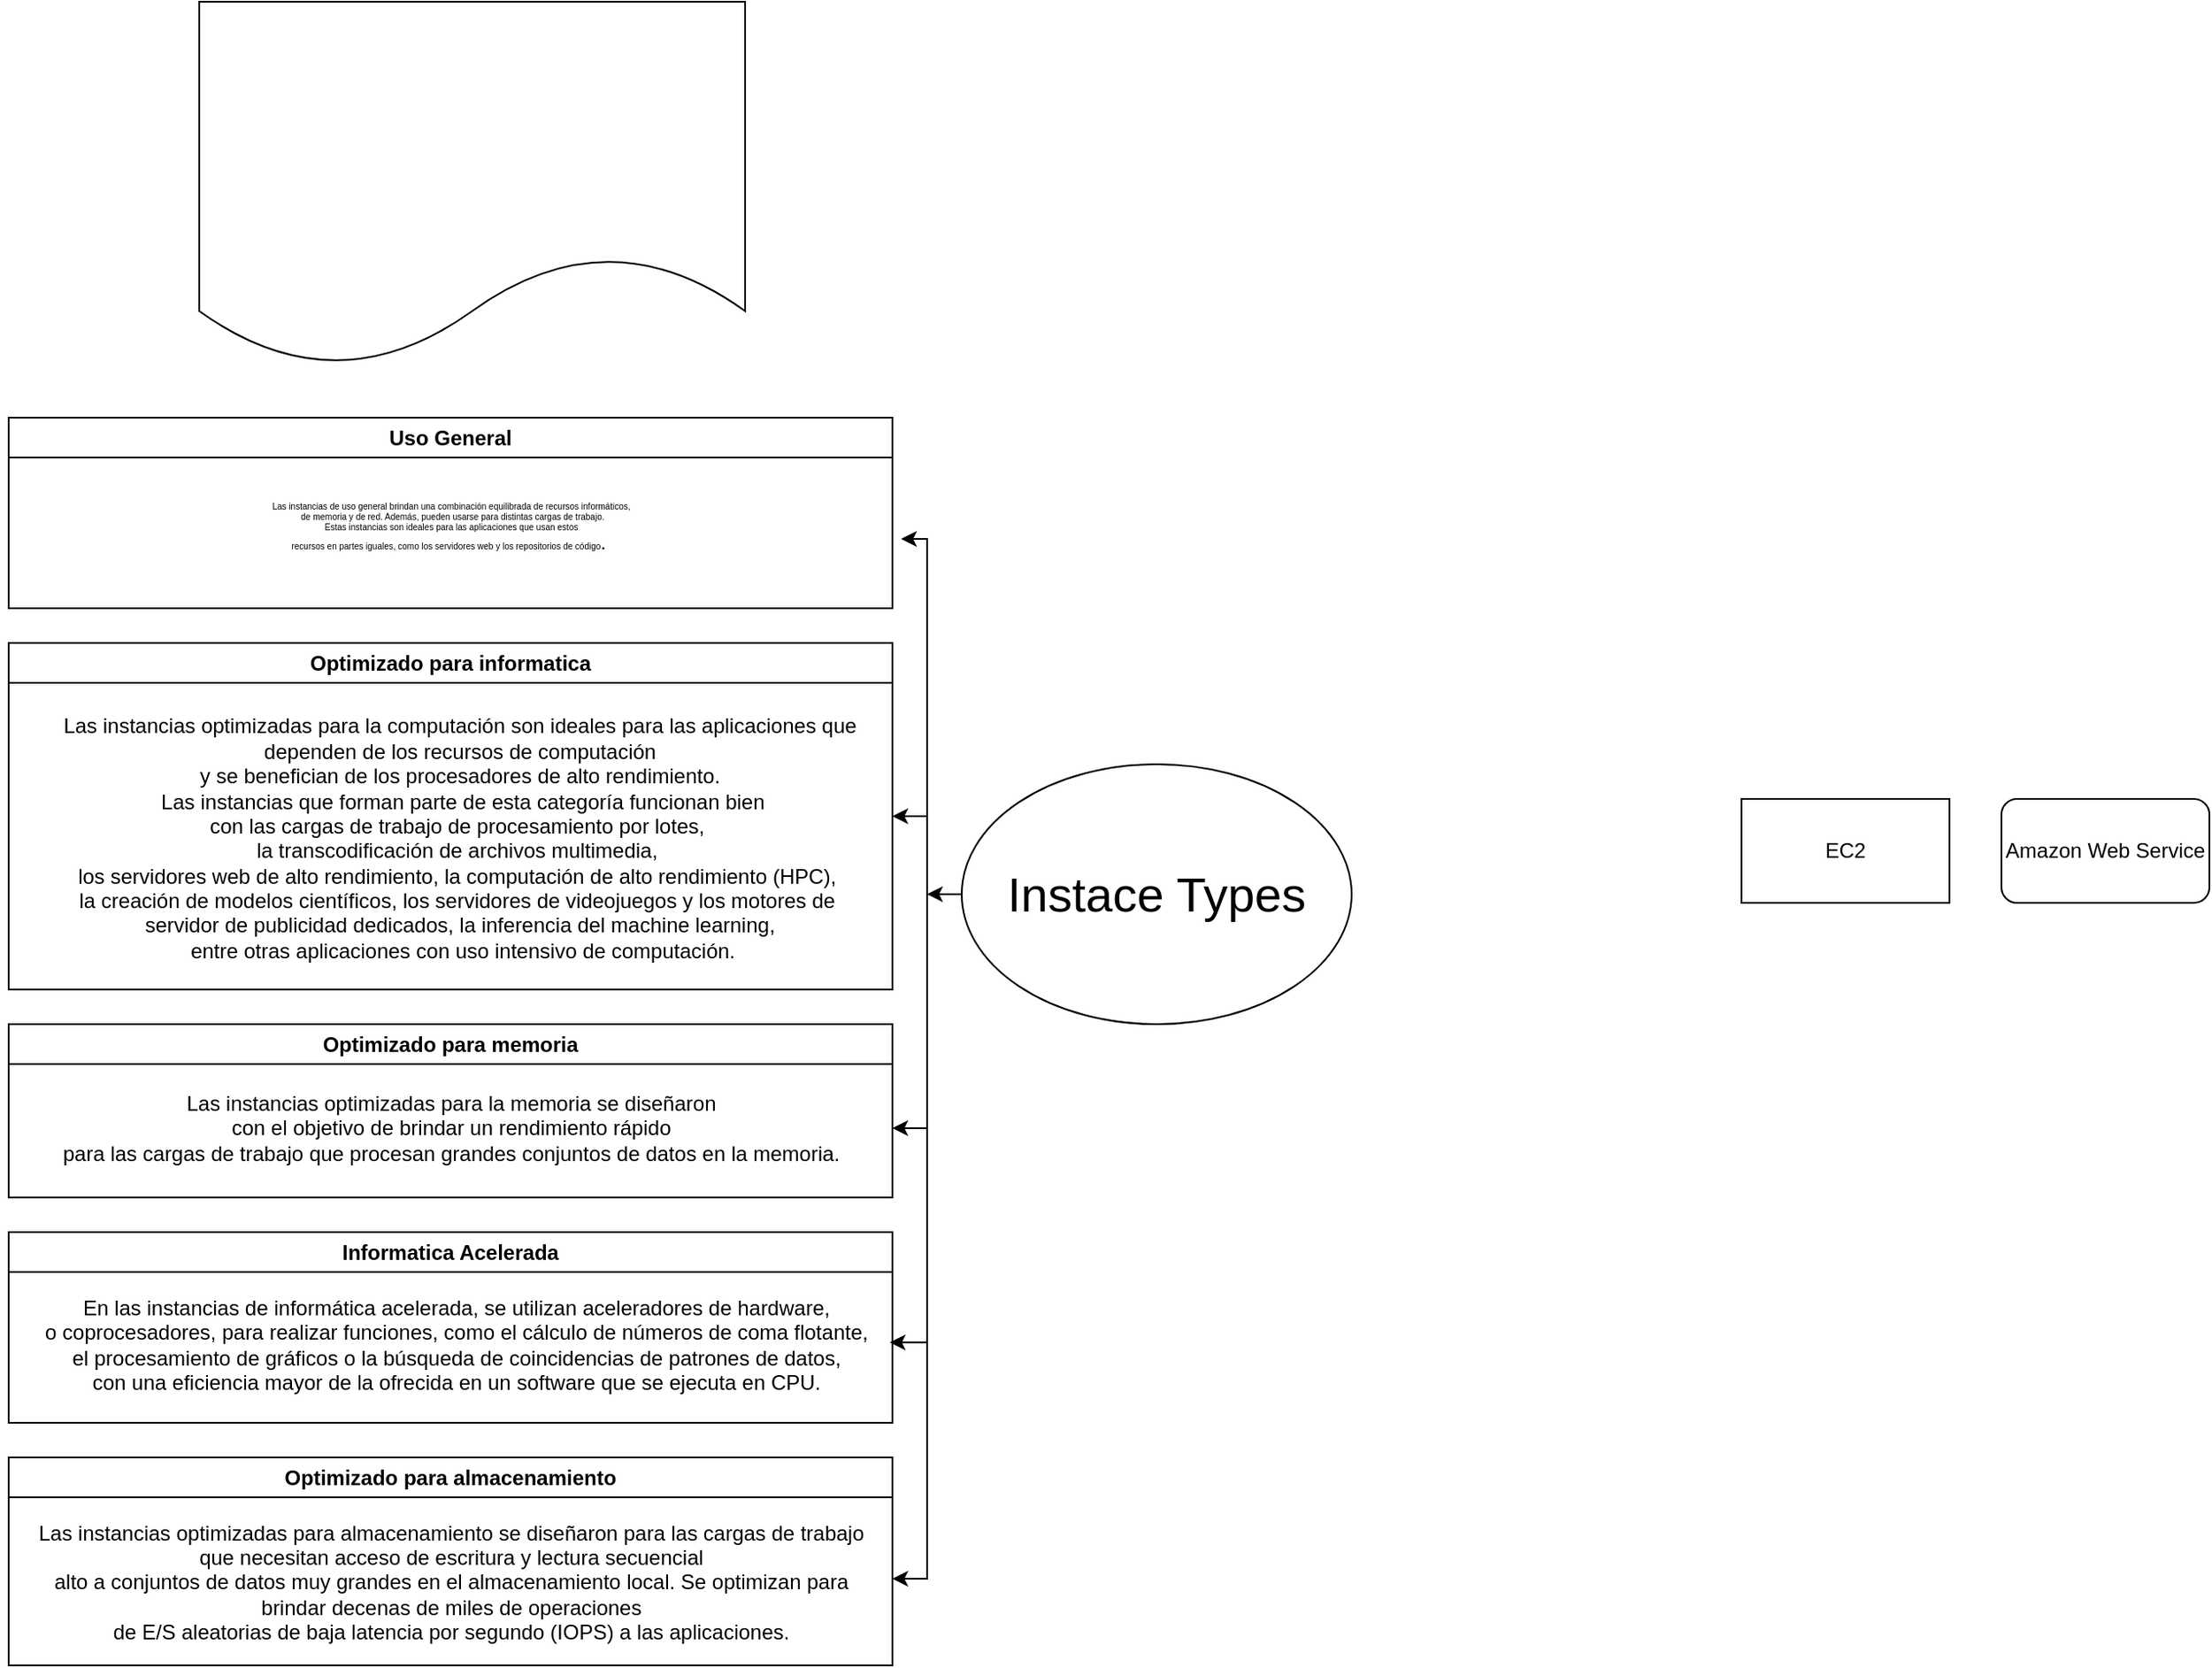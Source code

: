 <mxfile version="21.3.6" type="github">
  <diagram name="Página-1" id="7uCXfXIc8fd2pdZziexb">
    <mxGraphModel dx="2864" dy="2249" grid="1" gridSize="10" guides="1" tooltips="1" connect="1" arrows="1" fold="1" page="1" pageScale="1" pageWidth="827" pageHeight="1169" math="0" shadow="0">
      <root>
        <mxCell id="0" />
        <mxCell id="1" parent="0" />
        <mxCell id="kZv1v513atMaFXBSJFO3-1" value="Amazon Web Service" style="rounded=1;whiteSpace=wrap;html=1;" parent="1" vertex="1">
          <mxGeometry x="350" y="270" width="120" height="60" as="geometry" />
        </mxCell>
        <mxCell id="wzusWgHNVMKydE2oBifo-2" value="EC2&lt;br&gt;" style="rounded=0;whiteSpace=wrap;html=1;" vertex="1" parent="1">
          <mxGeometry x="200" y="270" width="120" height="60" as="geometry" />
        </mxCell>
        <mxCell id="wzusWgHNVMKydE2oBifo-9" style="edgeStyle=orthogonalEdgeStyle;rounded=0;orthogonalLoop=1;jettySize=auto;html=1;" edge="1" parent="1" target="wzusWgHNVMKydE2oBifo-8">
          <mxGeometry relative="1" as="geometry">
            <mxPoint x="-260" y="325" as="sourcePoint" />
            <Array as="points">
              <mxPoint x="-270" y="325" />
              <mxPoint x="-270" y="120" />
            </Array>
          </mxGeometry>
        </mxCell>
        <mxCell id="wzusWgHNVMKydE2oBifo-12" style="edgeStyle=orthogonalEdgeStyle;rounded=0;orthogonalLoop=1;jettySize=auto;html=1;exitX=0;exitY=0.5;exitDx=0;exitDy=0;entryX=1;entryY=0.5;entryDx=0;entryDy=0;" edge="1" parent="1" source="wzusWgHNVMKydE2oBifo-4" target="wzusWgHNVMKydE2oBifo-10">
          <mxGeometry relative="1" as="geometry" />
        </mxCell>
        <mxCell id="wzusWgHNVMKydE2oBifo-15" style="edgeStyle=orthogonalEdgeStyle;rounded=0;orthogonalLoop=1;jettySize=auto;html=1;" edge="1" parent="1" source="wzusWgHNVMKydE2oBifo-4">
          <mxGeometry relative="1" as="geometry">
            <mxPoint x="-270" y="325" as="targetPoint" />
          </mxGeometry>
        </mxCell>
        <mxCell id="wzusWgHNVMKydE2oBifo-16" style="edgeStyle=orthogonalEdgeStyle;rounded=0;orthogonalLoop=1;jettySize=auto;html=1;" edge="1" parent="1" source="wzusWgHNVMKydE2oBifo-4">
          <mxGeometry relative="1" as="geometry">
            <mxPoint x="-290" y="460" as="targetPoint" />
            <Array as="points">
              <mxPoint x="-270" y="325" />
              <mxPoint x="-270" y="460" />
              <mxPoint x="-290" y="460" />
            </Array>
          </mxGeometry>
        </mxCell>
        <mxCell id="wzusWgHNVMKydE2oBifo-22" style="edgeStyle=orthogonalEdgeStyle;rounded=0;orthogonalLoop=1;jettySize=auto;html=1;entryX=1.001;entryY=0.48;entryDx=0;entryDy=0;entryPerimeter=0;" edge="1" parent="1" source="wzusWgHNVMKydE2oBifo-4" target="wzusWgHNVMKydE2oBifo-19">
          <mxGeometry relative="1" as="geometry">
            <Array as="points">
              <mxPoint x="-270" y="325" />
              <mxPoint x="-270" y="584" />
            </Array>
          </mxGeometry>
        </mxCell>
        <mxCell id="wzusWgHNVMKydE2oBifo-27" style="edgeStyle=orthogonalEdgeStyle;rounded=0;orthogonalLoop=1;jettySize=auto;html=1;" edge="1" parent="1" source="wzusWgHNVMKydE2oBifo-4">
          <mxGeometry relative="1" as="geometry">
            <mxPoint x="-290" y="720" as="targetPoint" />
            <Array as="points">
              <mxPoint x="-270" y="325" />
              <mxPoint x="-270" y="720" />
              <mxPoint x="-290" y="720" />
            </Array>
          </mxGeometry>
        </mxCell>
        <mxCell id="wzusWgHNVMKydE2oBifo-4" value="&lt;font style=&quot;font-size: 28px;&quot;&gt;Instace Types&lt;/font&gt;" style="ellipse;whiteSpace=wrap;html=1;" vertex="1" parent="1">
          <mxGeometry x="-250" y="250" width="225" height="150" as="geometry" />
        </mxCell>
        <mxCell id="wzusWgHNVMKydE2oBifo-5" value="Uso General" style="swimlane;whiteSpace=wrap;html=1;" vertex="1" parent="1">
          <mxGeometry x="-800" y="50" width="510" height="110" as="geometry" />
        </mxCell>
        <mxCell id="wzusWgHNVMKydE2oBifo-8" value="&lt;div style=&quot;font-size: 5px;&quot;&gt;Las instancias de uso general brindan una combinación equilibrada de recursos informáticos&lt;span style=&quot;background-color: initial;&quot;&gt;,&lt;/span&gt;&lt;/div&gt;&lt;div style=&quot;font-size: 5px;&quot;&gt;&lt;span style=&quot;background-color: initial;&quot;&gt;&amp;nbsp;de memoria y de red. Además, pueden usarse para distintas cargas de trabajo.&lt;/span&gt;&lt;/div&gt;&lt;div style=&quot;font-size: 5px;&quot;&gt;&lt;span style=&quot;background-color: initial;&quot;&gt;Estas instancias son ideales para las aplicaciones que us&lt;/span&gt;&lt;span style=&quot;background-color: initial;&quot;&gt;an estos&lt;/span&gt;&lt;/div&gt;&lt;div style=&quot;font-size: 5px;&quot;&gt;&lt;span style=&quot;background-color: initial;&quot;&gt;recursos en partes iguales, como los servidores web y los repositorios de código&lt;/span&gt;&lt;span style=&quot;font-size: 11px; background-color: initial;&quot;&gt;.&amp;nbsp;&lt;/span&gt;&lt;/div&gt;" style="text;html=1;align=center;verticalAlign=middle;resizable=0;points=[];autosize=1;strokeColor=none;fillColor=none;" vertex="1" parent="wzusWgHNVMKydE2oBifo-5">
          <mxGeometry x="-5" y="28" width="520" height="70" as="geometry" />
        </mxCell>
        <mxCell id="wzusWgHNVMKydE2oBifo-10" value="Optimizado para informatica" style="swimlane;whiteSpace=wrap;html=1;" vertex="1" parent="1">
          <mxGeometry x="-800" y="180" width="510" height="200" as="geometry" />
        </mxCell>
        <mxCell id="wzusWgHNVMKydE2oBifo-11" value="&lt;div&gt;Las instancias optimizadas para la computación son ideales para las aplicaciones que&lt;/div&gt;&lt;div&gt;&amp;nbsp;dependen de los recursos de computación&amp;nbsp;&lt;/div&gt;&lt;div&gt;y se benefician de los procesadores de alto rendimiento.&lt;/div&gt;&lt;div&gt;&amp;nbsp;Las instancias que forman parte de esta categoría funcionan bien&lt;/div&gt;&lt;div&gt;con las cargas de trabajo de procesamiento por lotes,&amp;nbsp;&lt;/div&gt;&lt;div&gt;la transcodificación de archivos multimedia,&amp;nbsp;&lt;/div&gt;&lt;div&gt;los servidores web de alto rendimiento, la computación de alto rendimiento (HPC),&amp;nbsp;&lt;/div&gt;&lt;div&gt;la creación de modelos científicos, los servidores de videojuegos y los motores de&amp;nbsp;&lt;/div&gt;&lt;div&gt;servidor de publicidad dedicados, la inferencia del machine learning,&lt;/div&gt;&lt;div&gt;&amp;nbsp;entre otras aplicaciones con uso intensivo de computación.&lt;/div&gt;&lt;div&gt;&lt;br&gt;&lt;/div&gt;" style="text;html=1;align=center;verticalAlign=middle;resizable=0;points=[];autosize=1;strokeColor=none;fillColor=none;" vertex="1" parent="wzusWgHNVMKydE2oBifo-10">
          <mxGeometry x="20" y="35" width="480" height="170" as="geometry" />
        </mxCell>
        <mxCell id="wzusWgHNVMKydE2oBifo-13" value="Optimizado para memoria" style="swimlane;whiteSpace=wrap;html=1;" vertex="1" parent="1">
          <mxGeometry x="-800" y="400" width="510" height="100" as="geometry" />
        </mxCell>
        <mxCell id="wzusWgHNVMKydE2oBifo-14" value="Las instancias optimizadas para la memoria se diseñaron&lt;br&gt;con el objetivo de brindar un rendimiento rápido&lt;br&gt;para las cargas de trabajo que procesan grandes conjuntos de datos en la memoria." style="text;html=1;align=center;verticalAlign=middle;resizable=0;points=[];autosize=1;strokeColor=none;fillColor=none;" vertex="1" parent="wzusWgHNVMKydE2oBifo-13">
          <mxGeometry x="20" y="30" width="470" height="60" as="geometry" />
        </mxCell>
        <mxCell id="wzusWgHNVMKydE2oBifo-17" value="" style="shape=document;whiteSpace=wrap;html=1;boundedLbl=1;" vertex="1" parent="1">
          <mxGeometry x="-690" y="-190" width="315" height="210" as="geometry" />
        </mxCell>
        <mxCell id="wzusWgHNVMKydE2oBifo-18" value="Informatica Acelerada" style="swimlane;whiteSpace=wrap;html=1;" vertex="1" parent="1">
          <mxGeometry x="-800" y="520" width="510" height="110" as="geometry" />
        </mxCell>
        <mxCell id="wzusWgHNVMKydE2oBifo-19" value="En las instancias de informática acelerada, se utilizan aceleradores de hardware,&lt;br&gt;o coprocesadores, para realizar funciones, como el cálculo de números de coma flotante,&lt;br&gt;el procesamiento de gráficos o la búsqueda de coincidencias de patrones de datos,&lt;br&gt;con una eficiencia mayor de la ofrecida en un software que se ejecuta en CPU." style="text;html=1;align=center;verticalAlign=middle;resizable=0;points=[];autosize=1;strokeColor=none;fillColor=none;" vertex="1" parent="wzusWgHNVMKydE2oBifo-18">
          <mxGeometry x="8" y="30" width="500" height="70" as="geometry" />
        </mxCell>
        <mxCell id="wzusWgHNVMKydE2oBifo-25" value="Optimizado para almacenamiento" style="swimlane;whiteSpace=wrap;html=1;" vertex="1" parent="1">
          <mxGeometry x="-800" y="650" width="510" height="120" as="geometry" />
        </mxCell>
        <mxCell id="wzusWgHNVMKydE2oBifo-26" value="Las instancias optimizadas para almacenamiento se diseñaron para las cargas de trabajo&lt;br&gt;que necesitan acceso de escritura y lectura secuencial&lt;br&gt;alto a conjuntos de datos muy grandes en el almacenamiento local. Se optimizan para&lt;br&gt;brindar decenas de miles de operaciones&lt;br&gt;de E/S aleatorias de baja latencia por segundo (IOPS) a las aplicaciones." style="text;html=1;align=center;verticalAlign=middle;resizable=0;points=[];autosize=1;strokeColor=none;fillColor=none;" vertex="1" parent="1">
          <mxGeometry x="-795" y="677" width="500" height="90" as="geometry" />
        </mxCell>
      </root>
    </mxGraphModel>
  </diagram>
</mxfile>
